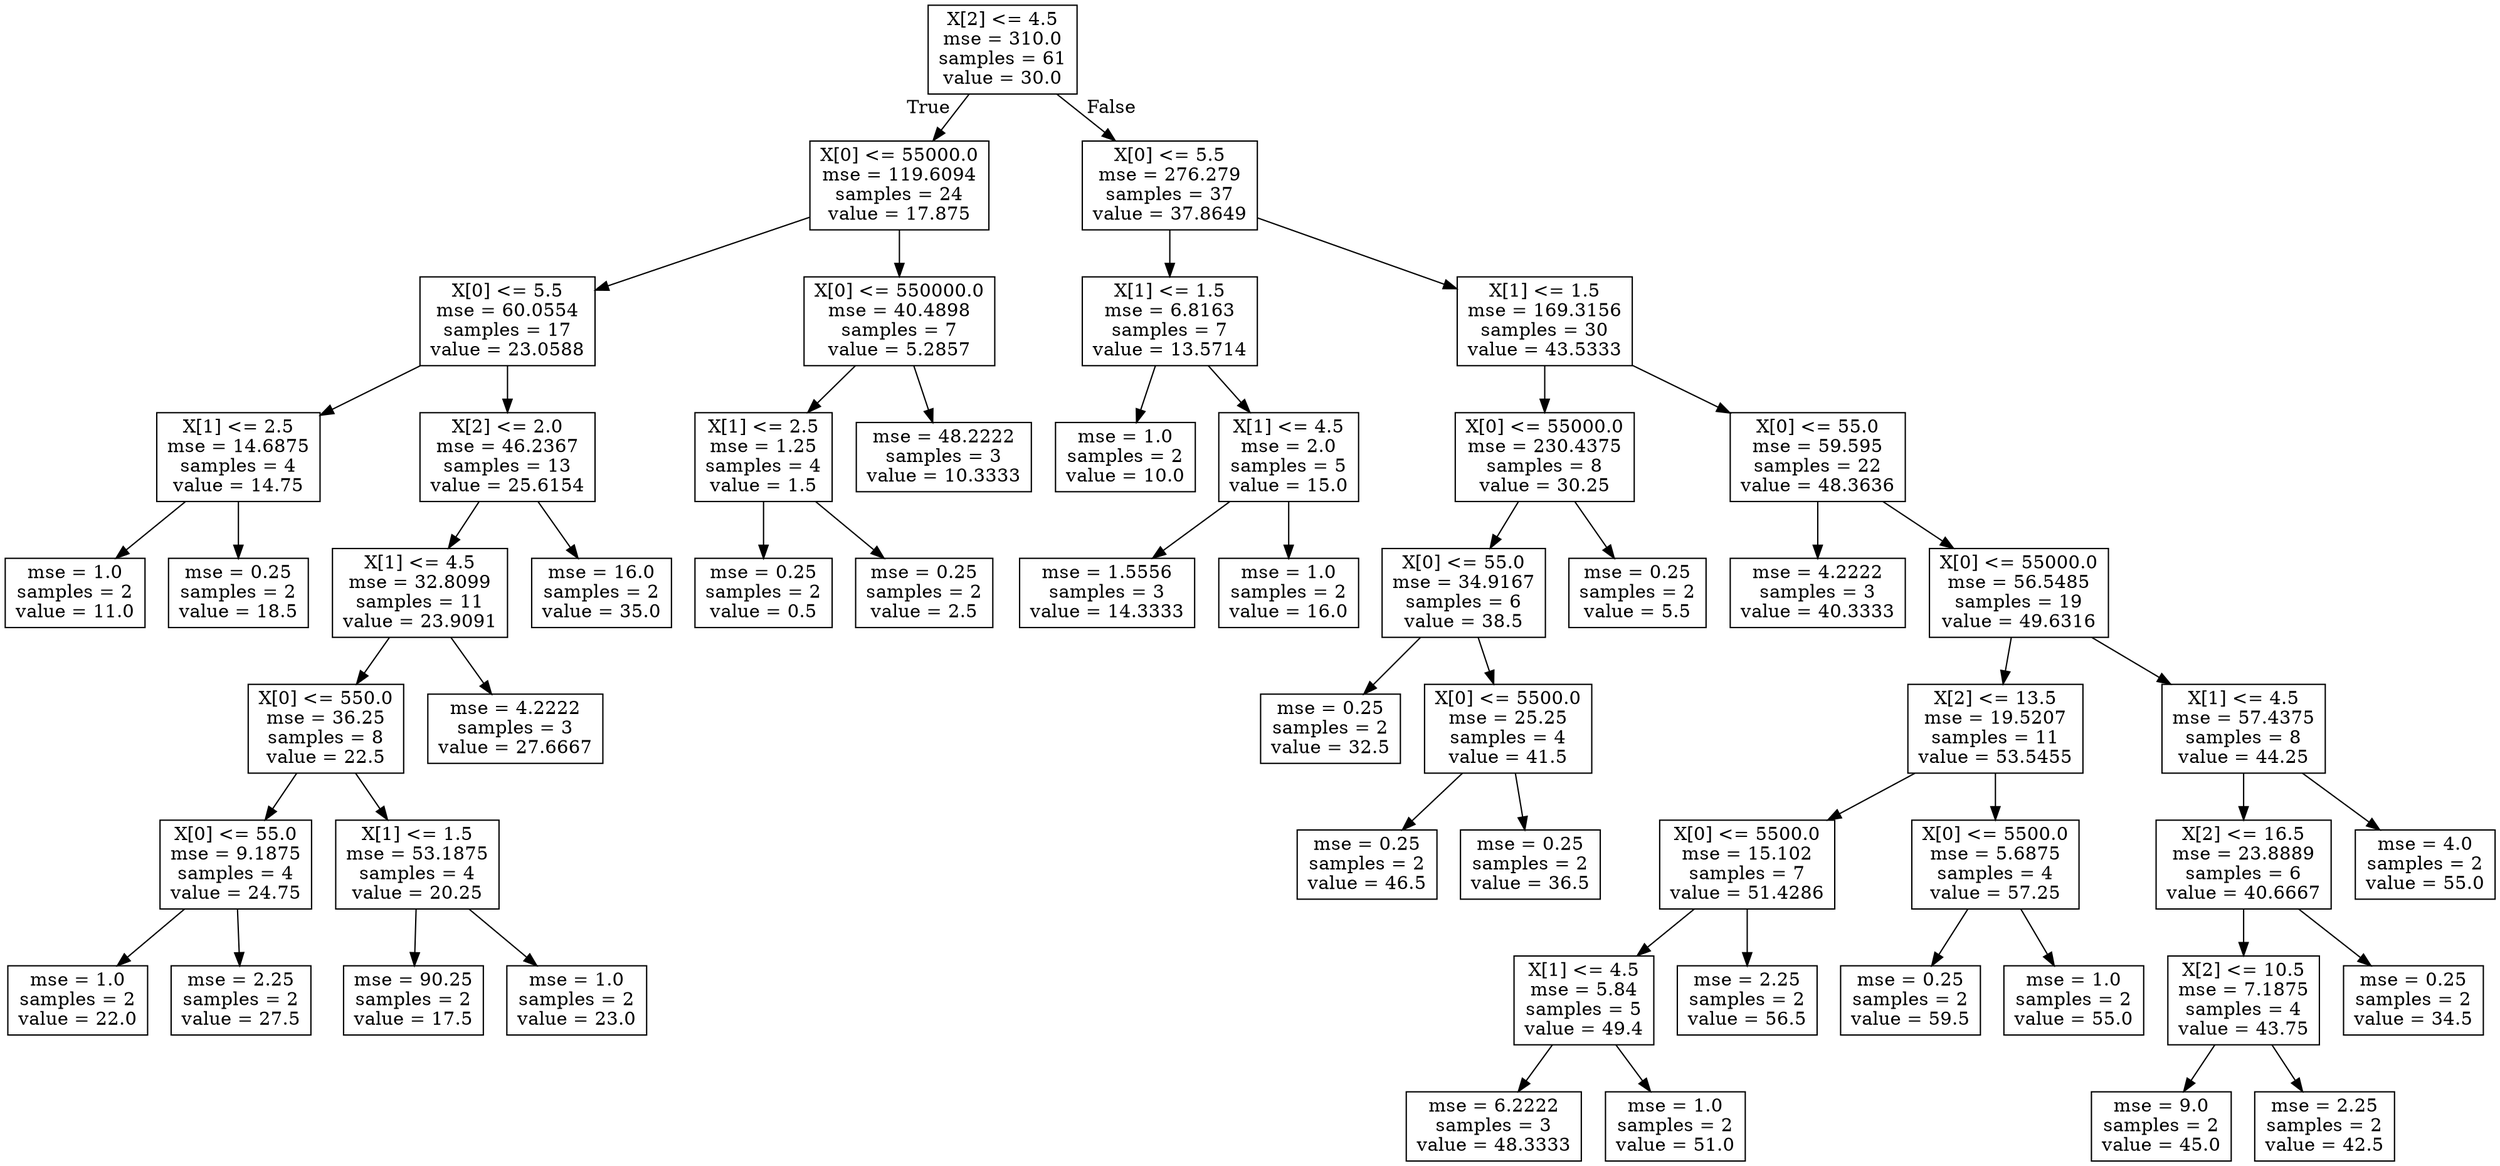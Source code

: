 digraph Tree {
node [shape=box] ;
0 [label="X[2] <= 4.5\nmse = 310.0\nsamples = 61\nvalue = 30.0"] ;
1 [label="X[0] <= 55000.0\nmse = 119.6094\nsamples = 24\nvalue = 17.875"] ;
0 -> 1 [labeldistance=2.5, labelangle=45, headlabel="True"] ;
2 [label="X[0] <= 5.5\nmse = 60.0554\nsamples = 17\nvalue = 23.0588"] ;
1 -> 2 ;
3 [label="X[1] <= 2.5\nmse = 14.6875\nsamples = 4\nvalue = 14.75"] ;
2 -> 3 ;
4 [label="mse = 1.0\nsamples = 2\nvalue = 11.0"] ;
3 -> 4 ;
5 [label="mse = 0.25\nsamples = 2\nvalue = 18.5"] ;
3 -> 5 ;
6 [label="X[2] <= 2.0\nmse = 46.2367\nsamples = 13\nvalue = 25.6154"] ;
2 -> 6 ;
7 [label="X[1] <= 4.5\nmse = 32.8099\nsamples = 11\nvalue = 23.9091"] ;
6 -> 7 ;
8 [label="X[0] <= 550.0\nmse = 36.25\nsamples = 8\nvalue = 22.5"] ;
7 -> 8 ;
9 [label="X[0] <= 55.0\nmse = 9.1875\nsamples = 4\nvalue = 24.75"] ;
8 -> 9 ;
10 [label="mse = 1.0\nsamples = 2\nvalue = 22.0"] ;
9 -> 10 ;
11 [label="mse = 2.25\nsamples = 2\nvalue = 27.5"] ;
9 -> 11 ;
12 [label="X[1] <= 1.5\nmse = 53.1875\nsamples = 4\nvalue = 20.25"] ;
8 -> 12 ;
13 [label="mse = 90.25\nsamples = 2\nvalue = 17.5"] ;
12 -> 13 ;
14 [label="mse = 1.0\nsamples = 2\nvalue = 23.0"] ;
12 -> 14 ;
15 [label="mse = 4.2222\nsamples = 3\nvalue = 27.6667"] ;
7 -> 15 ;
16 [label="mse = 16.0\nsamples = 2\nvalue = 35.0"] ;
6 -> 16 ;
17 [label="X[0] <= 550000.0\nmse = 40.4898\nsamples = 7\nvalue = 5.2857"] ;
1 -> 17 ;
18 [label="X[1] <= 2.5\nmse = 1.25\nsamples = 4\nvalue = 1.5"] ;
17 -> 18 ;
19 [label="mse = 0.25\nsamples = 2\nvalue = 0.5"] ;
18 -> 19 ;
20 [label="mse = 0.25\nsamples = 2\nvalue = 2.5"] ;
18 -> 20 ;
21 [label="mse = 48.2222\nsamples = 3\nvalue = 10.3333"] ;
17 -> 21 ;
22 [label="X[0] <= 5.5\nmse = 276.279\nsamples = 37\nvalue = 37.8649"] ;
0 -> 22 [labeldistance=2.5, labelangle=-45, headlabel="False"] ;
23 [label="X[1] <= 1.5\nmse = 6.8163\nsamples = 7\nvalue = 13.5714"] ;
22 -> 23 ;
24 [label="mse = 1.0\nsamples = 2\nvalue = 10.0"] ;
23 -> 24 ;
25 [label="X[1] <= 4.5\nmse = 2.0\nsamples = 5\nvalue = 15.0"] ;
23 -> 25 ;
26 [label="mse = 1.5556\nsamples = 3\nvalue = 14.3333"] ;
25 -> 26 ;
27 [label="mse = 1.0\nsamples = 2\nvalue = 16.0"] ;
25 -> 27 ;
28 [label="X[1] <= 1.5\nmse = 169.3156\nsamples = 30\nvalue = 43.5333"] ;
22 -> 28 ;
29 [label="X[0] <= 55000.0\nmse = 230.4375\nsamples = 8\nvalue = 30.25"] ;
28 -> 29 ;
30 [label="X[0] <= 55.0\nmse = 34.9167\nsamples = 6\nvalue = 38.5"] ;
29 -> 30 ;
31 [label="mse = 0.25\nsamples = 2\nvalue = 32.5"] ;
30 -> 31 ;
32 [label="X[0] <= 5500.0\nmse = 25.25\nsamples = 4\nvalue = 41.5"] ;
30 -> 32 ;
33 [label="mse = 0.25\nsamples = 2\nvalue = 46.5"] ;
32 -> 33 ;
34 [label="mse = 0.25\nsamples = 2\nvalue = 36.5"] ;
32 -> 34 ;
35 [label="mse = 0.25\nsamples = 2\nvalue = 5.5"] ;
29 -> 35 ;
36 [label="X[0] <= 55.0\nmse = 59.595\nsamples = 22\nvalue = 48.3636"] ;
28 -> 36 ;
37 [label="mse = 4.2222\nsamples = 3\nvalue = 40.3333"] ;
36 -> 37 ;
38 [label="X[0] <= 55000.0\nmse = 56.5485\nsamples = 19\nvalue = 49.6316"] ;
36 -> 38 ;
39 [label="X[2] <= 13.5\nmse = 19.5207\nsamples = 11\nvalue = 53.5455"] ;
38 -> 39 ;
40 [label="X[0] <= 5500.0\nmse = 15.102\nsamples = 7\nvalue = 51.4286"] ;
39 -> 40 ;
41 [label="X[1] <= 4.5\nmse = 5.84\nsamples = 5\nvalue = 49.4"] ;
40 -> 41 ;
42 [label="mse = 6.2222\nsamples = 3\nvalue = 48.3333"] ;
41 -> 42 ;
43 [label="mse = 1.0\nsamples = 2\nvalue = 51.0"] ;
41 -> 43 ;
44 [label="mse = 2.25\nsamples = 2\nvalue = 56.5"] ;
40 -> 44 ;
45 [label="X[0] <= 5500.0\nmse = 5.6875\nsamples = 4\nvalue = 57.25"] ;
39 -> 45 ;
46 [label="mse = 0.25\nsamples = 2\nvalue = 59.5"] ;
45 -> 46 ;
47 [label="mse = 1.0\nsamples = 2\nvalue = 55.0"] ;
45 -> 47 ;
48 [label="X[1] <= 4.5\nmse = 57.4375\nsamples = 8\nvalue = 44.25"] ;
38 -> 48 ;
49 [label="X[2] <= 16.5\nmse = 23.8889\nsamples = 6\nvalue = 40.6667"] ;
48 -> 49 ;
50 [label="X[2] <= 10.5\nmse = 7.1875\nsamples = 4\nvalue = 43.75"] ;
49 -> 50 ;
51 [label="mse = 9.0\nsamples = 2\nvalue = 45.0"] ;
50 -> 51 ;
52 [label="mse = 2.25\nsamples = 2\nvalue = 42.5"] ;
50 -> 52 ;
53 [label="mse = 0.25\nsamples = 2\nvalue = 34.5"] ;
49 -> 53 ;
54 [label="mse = 4.0\nsamples = 2\nvalue = 55.0"] ;
48 -> 54 ;
}